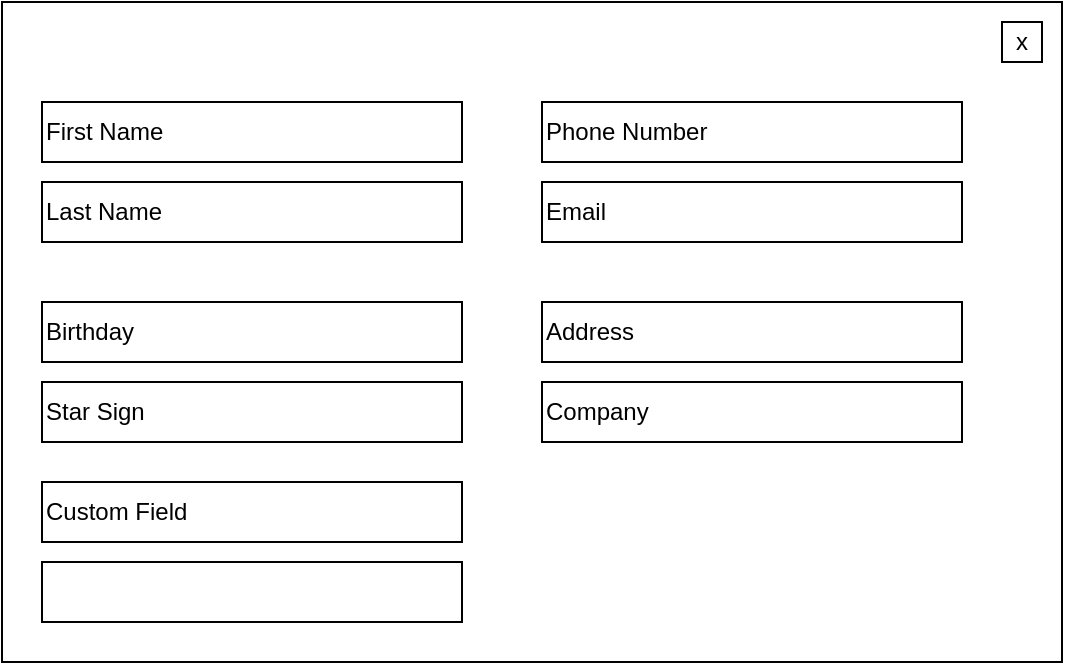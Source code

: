 <mxfile>
    <diagram id="NbcY6UnPDHQtDxYY22-d" name="Page-1">
        <mxGraphModel dx="1040" dy="456" grid="1" gridSize="10" guides="1" tooltips="1" connect="1" arrows="1" fold="1" page="1" pageScale="1" pageWidth="850" pageHeight="1100" math="0" shadow="0">
            <root>
                <mxCell id="0"/>
                <mxCell id="1" parent="0"/>
                <mxCell id="4" value="" style="rounded=0;whiteSpace=wrap;html=1;align=left;" vertex="1" parent="1">
                    <mxGeometry x="110" y="120" width="530" height="330" as="geometry"/>
                </mxCell>
                <mxCell id="5" value="x" style="whiteSpace=wrap;html=1;aspect=fixed;" vertex="1" parent="1">
                    <mxGeometry x="610" y="130" width="20" height="20" as="geometry"/>
                </mxCell>
                <mxCell id="6" value="&lt;span style=&quot;text-align: left;&quot;&gt;&lt;font style=&quot;color: light-dark(rgb(255, 255, 255), rgb(251, 255, 251));&quot;&gt;Contact Settings&lt;/font&gt;&lt;/span&gt;" style="rounded=0;whiteSpace=wrap;html=1;strokeColor=none;" vertex="1" parent="1">
                    <mxGeometry x="130" y="130" width="420" height="30" as="geometry"/>
                </mxCell>
                <mxCell id="7" value="First Name" style="rounded=0;whiteSpace=wrap;html=1;align=left;" vertex="1" parent="1">
                    <mxGeometry x="130" y="170" width="210" height="30" as="geometry"/>
                </mxCell>
                <mxCell id="8" value="Last&amp;nbsp;&lt;span style=&quot;background-color: transparent;&quot;&gt;Name&lt;/span&gt;" style="rounded=0;whiteSpace=wrap;html=1;align=left;" vertex="1" parent="1">
                    <mxGeometry x="130" y="210" width="210" height="30" as="geometry"/>
                </mxCell>
                <mxCell id="9" value="Email" style="rounded=0;whiteSpace=wrap;html=1;align=left;" vertex="1" parent="1">
                    <mxGeometry x="380" y="210" width="210" height="30" as="geometry"/>
                </mxCell>
                <mxCell id="10" value="Phone Number" style="rounded=0;whiteSpace=wrap;html=1;align=left;" vertex="1" parent="1">
                    <mxGeometry x="380" y="170" width="210" height="30" as="geometry"/>
                </mxCell>
                <mxCell id="11" value="Address" style="rounded=0;whiteSpace=wrap;html=1;align=left;" vertex="1" parent="1">
                    <mxGeometry x="380" y="270" width="210" height="30" as="geometry"/>
                </mxCell>
                <mxCell id="12" value="Company" style="rounded=0;whiteSpace=wrap;html=1;align=left;" vertex="1" parent="1">
                    <mxGeometry x="380" y="310" width="210" height="30" as="geometry"/>
                </mxCell>
                <mxCell id="13" value="Star Sign" style="rounded=0;whiteSpace=wrap;html=1;align=left;" vertex="1" parent="1">
                    <mxGeometry x="130" y="310" width="210" height="30" as="geometry"/>
                </mxCell>
                <mxCell id="14" value="Birthday" style="rounded=0;whiteSpace=wrap;html=1;align=left;" vertex="1" parent="1">
                    <mxGeometry x="130" y="270" width="210" height="30" as="geometry"/>
                </mxCell>
                <mxCell id="15" value="&lt;span&gt;&lt;font style=&quot;color: light-dark(rgb(255, 255, 255), rgb(255, 255, 255));&quot;&gt;Custom Field&lt;/font&gt;&lt;/span&gt;" style="rounded=0;whiteSpace=wrap;html=1;align=left;" vertex="1" parent="1">
                    <mxGeometry x="130" y="400" width="210" height="30" as="geometry"/>
                </mxCell>
                <mxCell id="16" value="Custom Field" style="rounded=0;whiteSpace=wrap;html=1;align=left;" vertex="1" parent="1">
                    <mxGeometry x="130" y="360" width="210" height="30" as="geometry"/>
                </mxCell>
            </root>
        </mxGraphModel>
    </diagram>
</mxfile>
